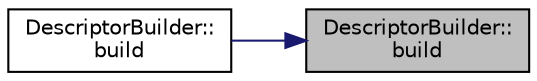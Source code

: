 digraph "DescriptorBuilder::build"
{
 // LATEX_PDF_SIZE
  edge [fontname="Helvetica",fontsize="10",labelfontname="Helvetica",labelfontsize="10"];
  node [fontname="Helvetica",fontsize="10",shape=record];
  rankdir="RL";
  Node1 [label="DescriptorBuilder::\lbuild",height=0.2,width=0.4,color="black", fillcolor="grey75", style="filled", fontcolor="black",tooltip="Builds a descriptor set and sets a created layout to the supplied parameter. Also updates the descrip..."];
  Node1 -> Node2 [dir="back",color="midnightblue",fontsize="10",style="solid",fontname="Helvetica"];
  Node2 [label="DescriptorBuilder::\lbuild",height=0.2,width=0.4,color="black", fillcolor="white", style="filled",URL="$classDescriptorBuilder.html#a173ffaf62aa33ecbda0b377806aa8ae4",tooltip="Builds a descriptor set."];
}
